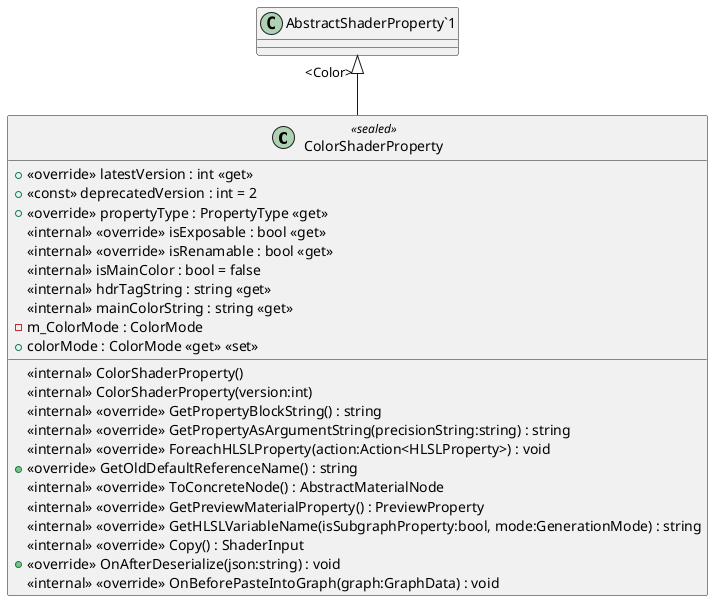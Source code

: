 @startuml
class ColorShaderProperty <<sealed>> {
    + <<override>> latestVersion : int <<get>>
    + <<const>> deprecatedVersion : int = 2
    <<internal>> ColorShaderProperty()
    <<internal>> ColorShaderProperty(version:int)
    + <<override>> propertyType : PropertyType <<get>>
    <<internal>> <<override>> isExposable : bool <<get>>
    <<internal>> <<override>> isRenamable : bool <<get>>
    <<internal>> isMainColor : bool = false
    <<internal>> hdrTagString : string <<get>>
    <<internal>> mainColorString : string <<get>>
    <<internal>> <<override>> GetPropertyBlockString() : string
    <<internal>> <<override>> GetPropertyAsArgumentString(precisionString:string) : string
    <<internal>> <<override>> ForeachHLSLProperty(action:Action<HLSLProperty>) : void
    + <<override>> GetOldDefaultReferenceName() : string
    - m_ColorMode : ColorMode
    + colorMode : ColorMode <<get>> <<set>>
    <<internal>> <<override>> ToConcreteNode() : AbstractMaterialNode
    <<internal>> <<override>> GetPreviewMaterialProperty() : PreviewProperty
    <<internal>> <<override>> GetHLSLVariableName(isSubgraphProperty:bool, mode:GenerationMode) : string
    <<internal>> <<override>> Copy() : ShaderInput
    + <<override>> OnAfterDeserialize(json:string) : void
    <<internal>> <<override>> OnBeforePasteIntoGraph(graph:GraphData) : void
}
"AbstractShaderProperty`1" "<Color>" <|-- ColorShaderProperty
@enduml
